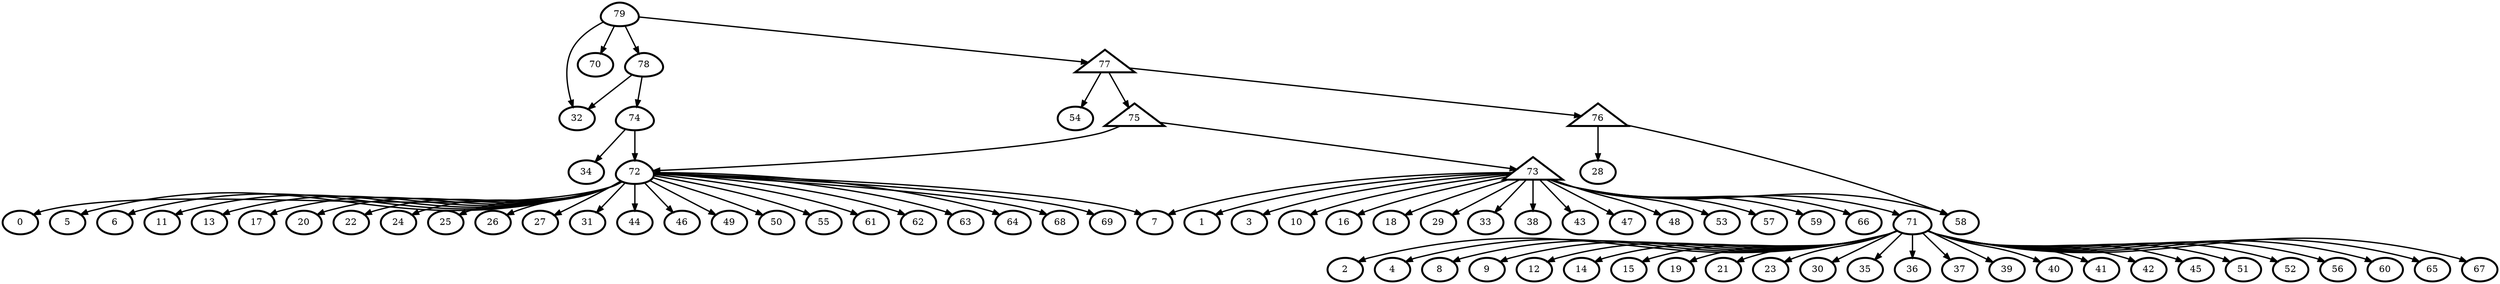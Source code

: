 digraph G {
    0 [penwidth=3,label="0"]
    1 [penwidth=3,label="1"]
    2 [penwidth=3,label="2"]
    3 [penwidth=3,label="3"]
    4 [penwidth=3,label="4"]
    5 [penwidth=3,label="5"]
    6 [penwidth=3,label="6"]
    7 [penwidth=3,label="7"]
    8 [penwidth=3,label="8"]
    9 [penwidth=3,label="9"]
    10 [penwidth=3,label="10"]
    11 [penwidth=3,label="11"]
    12 [penwidth=3,label="12"]
    13 [penwidth=3,label="13"]
    14 [penwidth=3,label="14"]
    15 [penwidth=3,label="15"]
    16 [penwidth=3,label="16"]
    17 [penwidth=3,label="17"]
    18 [penwidth=3,label="18"]
    19 [penwidth=3,label="19"]
    20 [penwidth=3,label="20"]
    21 [penwidth=3,label="21"]
    22 [penwidth=3,label="22"]
    23 [penwidth=3,label="23"]
    24 [penwidth=3,label="24"]
    25 [penwidth=3,label="25"]
    26 [penwidth=3,label="26"]
    27 [penwidth=3,label="27"]
    28 [penwidth=3,label="28"]
    29 [penwidth=3,label="29"]
    30 [penwidth=3,label="30"]
    31 [penwidth=3,label="31"]
    32 [penwidth=3,label="32"]
    33 [penwidth=3,label="33"]
    34 [penwidth=3,label="34"]
    35 [penwidth=3,label="35"]
    36 [penwidth=3,label="36"]
    37 [penwidth=3,label="37"]
    38 [penwidth=3,label="38"]
    39 [penwidth=3,label="39"]
    40 [penwidth=3,label="40"]
    41 [penwidth=3,label="41"]
    42 [penwidth=3,label="42"]
    43 [penwidth=3,label="43"]
    44 [penwidth=3,label="44"]
    45 [penwidth=3,label="45"]
    46 [penwidth=3,label="46"]
    47 [penwidth=3,label="47"]
    48 [penwidth=3,label="48"]
    49 [penwidth=3,label="49"]
    50 [penwidth=3,label="50"]
    51 [penwidth=3,label="51"]
    52 [penwidth=3,label="52"]
    53 [penwidth=3,label="53"]
    54 [penwidth=3,label="54"]
    55 [penwidth=3,label="55"]
    56 [penwidth=3,label="56"]
    57 [penwidth=3,label="57"]
    58 [penwidth=3,label="58"]
    59 [penwidth=3,label="59"]
    60 [penwidth=3,label="60"]
    61 [penwidth=3,label="61"]
    62 [penwidth=3,label="62"]
    63 [penwidth=3,label="63"]
    64 [penwidth=3,label="64"]
    65 [penwidth=3,label="65"]
    66 [penwidth=3,label="66"]
    67 [penwidth=3,label="67"]
    68 [penwidth=3,label="68"]
    69 [penwidth=3,label="69"]
    70 [penwidth=3,label="70"]
    71 [penwidth=3,label="71",shape = "egg"]
    72 [penwidth=3,label="72",shape = "egg"]
    73 [penwidth=3,label="74",shape = "egg"]
    74 [penwidth=3,label="78",shape = "egg"]
    75 [penwidth=3,label="73",shape = "triangle"]
    76 [penwidth=3,label="75",shape = "triangle"]
    77 [penwidth=3,label="76",shape = "triangle"]
    78 [penwidth=3,label="77",shape = "triangle"]
    79 [penwidth=3,label="79",shape = "egg"]

    71 -> 51 [penwidth=2]
    71 -> 39 [penwidth=2]
    71 -> 15 [penwidth=2]
    71 -> 42 [penwidth=2]
    71 -> 12 [penwidth=2]
    71 -> 40 [penwidth=2]
    71 -> 19 [penwidth=2]
    71 -> 37 [penwidth=2]
    71 -> 52 [penwidth=2]
    71 -> 23 [penwidth=2]
    71 -> 36 [penwidth=2]
    71 -> 41 [penwidth=2]
    71 -> 35 [penwidth=2]
    71 -> 65 [penwidth=2]
    71 -> 9 [penwidth=2]
    71 -> 56 [penwidth=2]
    71 -> 67 [penwidth=2]
    71 -> 2 [penwidth=2]
    71 -> 21 [penwidth=2]
    71 -> 8 [penwidth=2]
    71 -> 60 [penwidth=2]
    71 -> 30 [penwidth=2]
    71 -> 4 [penwidth=2]
    71 -> 45 [penwidth=2]
    71 -> 14 [penwidth=2]
    72 -> 68 [penwidth=2]
    72 -> 31 [penwidth=2]
    72 -> 61 [penwidth=2]
    72 -> 63 [penwidth=2]
    72 -> 6 [penwidth=2]
    72 -> 27 [penwidth=2]
    72 -> 11 [penwidth=2]
    72 -> 55 [penwidth=2]
    72 -> 22 [penwidth=2]
    72 -> 69 [penwidth=2]
    72 -> 46 [penwidth=2]
    72 -> 26 [penwidth=2]
    72 -> 0 [penwidth=2]
    72 -> 20 [penwidth=2]
    72 -> 49 [penwidth=2]
    72 -> 13 [penwidth=2]
    72 -> 17 [penwidth=2]
    72 -> 7 [penwidth=2]
    72 -> 44 [penwidth=2]
    72 -> 64 [penwidth=2]
    72 -> 5 [penwidth=2]
    72 -> 25 [penwidth=2]
    72 -> 24 [penwidth=2]
    72 -> 62 [penwidth=2]
    72 -> 50 [penwidth=2]
    75 -> 38 [penwidth=2]
    75 -> 10 [penwidth=2]
    75 -> 71 [penwidth=2]
    75 -> 57 [penwidth=2]
    75 -> 66 [penwidth=2]
    75 -> 47 [penwidth=2]
    75 -> 1 [penwidth=2]
    75 -> 53 [penwidth=2]
    75 -> 29 [penwidth=2]
    75 -> 43 [penwidth=2]
    75 -> 59 [penwidth=2]
    75 -> 48 [penwidth=2]
    75 -> 18 [penwidth=2]
    75 -> 33 [penwidth=2]
    75 -> 16 [penwidth=2]
    75 -> 7 [penwidth=2]
    75 -> 58 [penwidth=2]
    75 -> 3 [penwidth=2]
    73 -> 34 [penwidth=2]
    73 -> 72 [penwidth=2]
    76 -> 72 [penwidth=2]
    76 -> 75 [penwidth=2]
    77 -> 58 [penwidth=2]
    77 -> 28 [penwidth=2]
    78 -> 54 [penwidth=2]
    78 -> 76 [penwidth=2]
    78 -> 77 [penwidth=2]
    74 -> 73 [penwidth=2]
    74 -> 32 [penwidth=2]
    79 -> 32 [penwidth=2]
    79 -> 70 [penwidth=2]
    79 -> 74 [penwidth=2]
    79 -> 78 [penwidth=2]
}